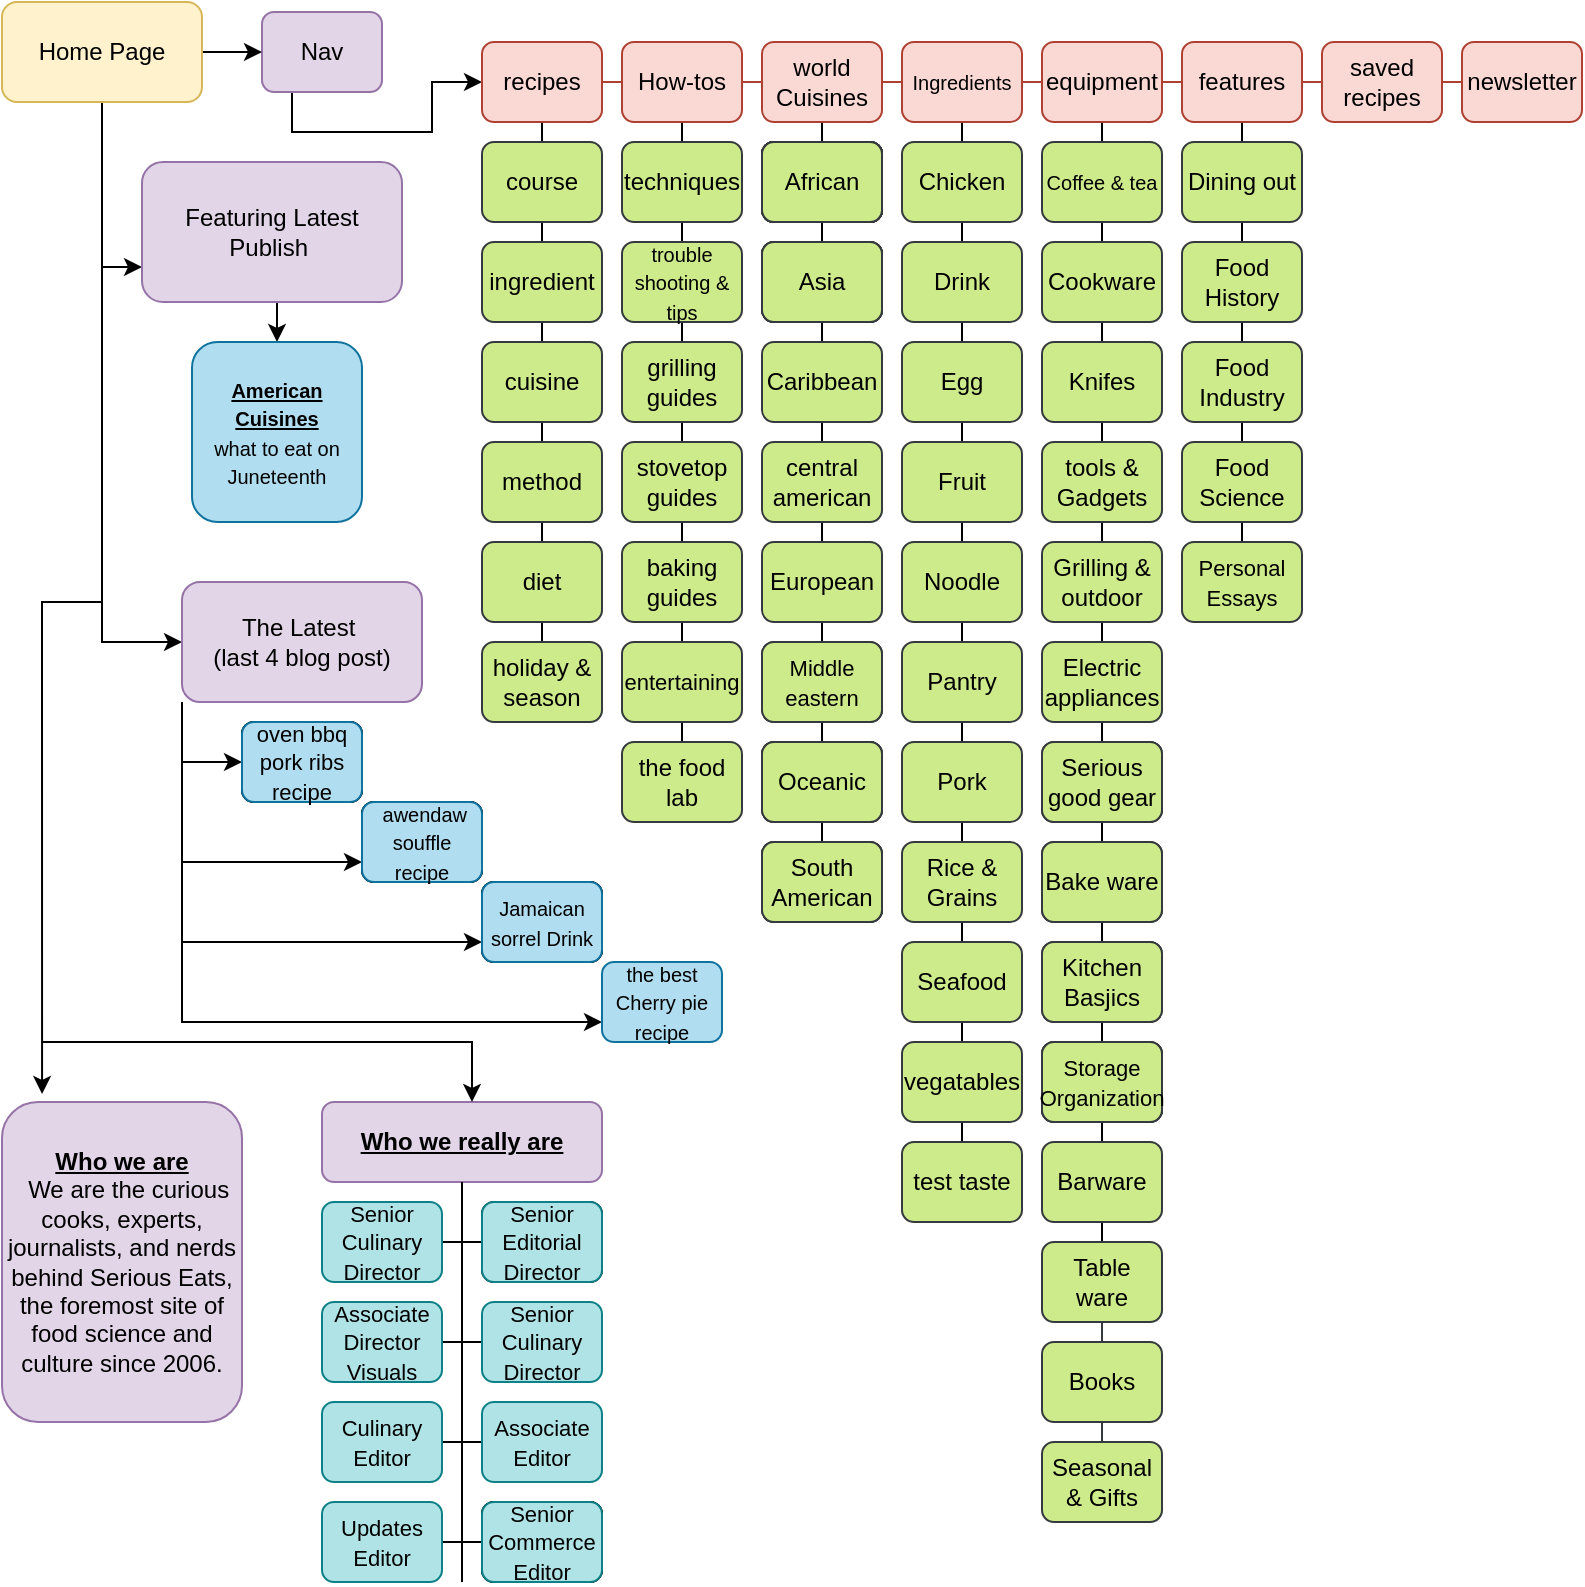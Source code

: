 <mxfile version="21.5.0" type="github">
  <diagram name="Page-1" id="UxIshtgka003ao0sYjYL">
    <mxGraphModel dx="454" dy="250" grid="1" gridSize="10" guides="1" tooltips="1" connect="1" arrows="0" fold="1" page="1" pageScale="1" pageWidth="1100" pageHeight="1700" math="0" shadow="0">
      <root>
        <mxCell id="0" />
        <mxCell id="1" parent="0" />
        <mxCell id="VxDrKxtzlqHsqCCPACk3-21" style="edgeStyle=orthogonalEdgeStyle;rounded=0;orthogonalLoop=1;jettySize=auto;html=1;exitX=0.25;exitY=1;exitDx=0;exitDy=0;entryX=0;entryY=0.5;entryDx=0;entryDy=0;" parent="1" source="VxDrKxtzlqHsqCCPACk3-6" target="VxDrKxtzlqHsqCCPACk3-16" edge="1">
          <mxGeometry relative="1" as="geometry" />
        </mxCell>
        <mxCell id="VxDrKxtzlqHsqCCPACk3-6" value="Nav" style="rounded=1;whiteSpace=wrap;html=1;fillColor=#e1d5e7;strokeColor=#9673a6;" parent="1" vertex="1">
          <mxGeometry x="140" y="15" width="60" height="40" as="geometry" />
        </mxCell>
        <mxCell id="VxDrKxtzlqHsqCCPACk3-8" style="edgeStyle=orthogonalEdgeStyle;rounded=0;orthogonalLoop=1;jettySize=auto;html=1;exitX=1;exitY=0.5;exitDx=0;exitDy=0;entryX=0;entryY=0.5;entryDx=0;entryDy=0;" parent="1" source="VxDrKxtzlqHsqCCPACk3-7" target="VxDrKxtzlqHsqCCPACk3-6" edge="1">
          <mxGeometry relative="1" as="geometry" />
        </mxCell>
        <mxCell id="3FB7eA9qA6CasLgCEaDb-21" style="edgeStyle=orthogonalEdgeStyle;rounded=0;orthogonalLoop=1;jettySize=auto;html=1;exitX=0.5;exitY=1;exitDx=0;exitDy=0;entryX=0.75;entryY=1;entryDx=0;entryDy=0;" edge="1" parent="1" source="VxDrKxtzlqHsqCCPACk3-7" target="3FB7eA9qA6CasLgCEaDb-19">
          <mxGeometry relative="1" as="geometry" />
        </mxCell>
        <mxCell id="3FB7eA9qA6CasLgCEaDb-24" style="edgeStyle=orthogonalEdgeStyle;rounded=0;orthogonalLoop=1;jettySize=auto;html=1;exitX=0.5;exitY=1;exitDx=0;exitDy=0;entryX=0;entryY=0.5;entryDx=0;entryDy=0;" edge="1" parent="1" source="VxDrKxtzlqHsqCCPACk3-7" target="3FB7eA9qA6CasLgCEaDb-22">
          <mxGeometry relative="1" as="geometry" />
        </mxCell>
        <mxCell id="3FB7eA9qA6CasLgCEaDb-41" style="edgeStyle=orthogonalEdgeStyle;rounded=0;orthogonalLoop=1;jettySize=auto;html=1;exitX=0.5;exitY=1;exitDx=0;exitDy=0;entryX=0.167;entryY=-0.025;entryDx=0;entryDy=0;entryPerimeter=0;" edge="1" parent="1" source="VxDrKxtzlqHsqCCPACk3-7" target="3FB7eA9qA6CasLgCEaDb-40">
          <mxGeometry relative="1" as="geometry" />
        </mxCell>
        <mxCell id="VxDrKxtzlqHsqCCPACk3-7" value="Home Page" style="rounded=1;whiteSpace=wrap;html=1;fillColor=#fff2cc;strokeColor=#d6b656;" parent="1" vertex="1">
          <mxGeometry x="10" y="10" width="100" height="50" as="geometry" />
        </mxCell>
        <mxCell id="3FB7eA9qA6CasLgCEaDb-3" value="" style="endArrow=none;html=1;rounded=0;fillColor=#cdeb8b;strokeColor=#36393d;" edge="1" parent="1" source="3FB7eA9qA6CasLgCEaDb-2" target="VxDrKxtzlqHsqCCPACk3-121">
          <mxGeometry width="50" height="50" relative="1" as="geometry">
            <mxPoint x="450" y="720" as="sourcePoint" />
            <mxPoint x="500" y="670" as="targetPoint" />
          </mxGeometry>
        </mxCell>
        <mxCell id="3FB7eA9qA6CasLgCEaDb-15" value="" style="endArrow=none;html=1;rounded=0;exitX=0.5;exitY=1;exitDx=0;exitDy=0;" edge="1" parent="1" source="3FB7eA9qA6CasLgCEaDb-9" target="VxDrKxtzlqHsqCCPACk3-11">
          <mxGeometry width="50" height="50" relative="1" as="geometry">
            <mxPoint x="640" y="-22" as="sourcePoint" />
            <mxPoint x="570" y="230" as="targetPoint" />
            <Array as="points">
              <mxPoint x="630" y="70" />
              <mxPoint x="630" y="85" />
            </Array>
          </mxGeometry>
        </mxCell>
        <mxCell id="VxDrKxtzlqHsqCCPACk3-125" value="" style="endArrow=none;html=1;rounded=0;" parent="1" source="VxDrKxtzlqHsqCCPACk3-121" target="VxDrKxtzlqHsqCCPACk3-12" edge="1">
          <mxGeometry width="50" height="50" relative="1" as="geometry">
            <mxPoint x="740" y="410" as="sourcePoint" />
            <mxPoint x="620" y="390" as="targetPoint" />
          </mxGeometry>
        </mxCell>
        <mxCell id="VxDrKxtzlqHsqCCPACk3-93" value="" style="endArrow=none;html=1;rounded=0;" parent="1" source="VxDrKxtzlqHsqCCPACk3-90" target="VxDrKxtzlqHsqCCPACk3-13" edge="1">
          <mxGeometry width="50" height="50" relative="1" as="geometry">
            <mxPoint x="670" y="360" as="sourcePoint" />
            <mxPoint x="550" y="340" as="targetPoint" />
          </mxGeometry>
        </mxCell>
        <mxCell id="VxDrKxtzlqHsqCCPACk3-22" value="" style="endArrow=none;html=1;rounded=0;fillColor=#fad9d5;strokeColor=#ae4132;" parent="1" source="VxDrKxtzlqHsqCCPACk3-16" target="VxDrKxtzlqHsqCCPACk3-9" edge="1">
          <mxGeometry width="50" height="50" relative="1" as="geometry">
            <mxPoint x="450" y="190" as="sourcePoint" />
            <mxPoint x="500" y="140" as="targetPoint" />
          </mxGeometry>
        </mxCell>
        <mxCell id="VxDrKxtzlqHsqCCPACk3-33" value="" style="endArrow=none;html=1;rounded=0;" parent="1" source="VxDrKxtzlqHsqCCPACk3-32" target="VxDrKxtzlqHsqCCPACk3-16" edge="1">
          <mxGeometry width="50" height="50" relative="1" as="geometry">
            <mxPoint x="400" y="200" as="sourcePoint" />
            <mxPoint x="450" y="150" as="targetPoint" />
          </mxGeometry>
        </mxCell>
        <mxCell id="VxDrKxtzlqHsqCCPACk3-45" value="" style="endArrow=none;html=1;rounded=0;exitX=0.5;exitY=1;exitDx=0;exitDy=0;" parent="1" source="VxDrKxtzlqHsqCCPACk3-50" edge="1">
          <mxGeometry width="50" height="50" relative="1" as="geometry">
            <mxPoint x="540" y="200" as="sourcePoint" />
            <mxPoint x="420" y="70" as="targetPoint" />
            <Array as="points">
              <mxPoint x="420" y="460" />
              <mxPoint x="420" y="260" />
            </Array>
          </mxGeometry>
        </mxCell>
        <mxCell id="VxDrKxtzlqHsqCCPACk3-37" value="" style="endArrow=none;html=1;rounded=0;exitX=0.5;exitY=1;exitDx=0;exitDy=0;" parent="1" source="VxDrKxtzlqHsqCCPACk3-41" edge="1">
          <mxGeometry width="50" height="50" relative="1" as="geometry">
            <mxPoint x="470" y="200" as="sourcePoint" />
            <mxPoint x="350" y="70" as="targetPoint" />
          </mxGeometry>
        </mxCell>
        <mxCell id="VxDrKxtzlqHsqCCPACk3-25" value="course" style="rounded=1;whiteSpace=wrap;html=1;fillColor=#cdeb8b;strokeColor=#36393d;" parent="1" vertex="1">
          <mxGeometry x="250" y="80" width="60" height="40" as="geometry" />
        </mxCell>
        <mxCell id="VxDrKxtzlqHsqCCPACk3-26" value="ingredient" style="rounded=1;whiteSpace=wrap;html=1;fillColor=#cdeb8b;strokeColor=#36393d;" parent="1" vertex="1">
          <mxGeometry x="250" y="130" width="60" height="40" as="geometry" />
        </mxCell>
        <mxCell id="VxDrKxtzlqHsqCCPACk3-27" value="cuisine" style="rounded=1;whiteSpace=wrap;html=1;fillColor=#cdeb8b;strokeColor=#36393d;" parent="1" vertex="1">
          <mxGeometry x="250" y="180" width="60" height="40" as="geometry" />
        </mxCell>
        <mxCell id="VxDrKxtzlqHsqCCPACk3-28" style="edgeStyle=orthogonalEdgeStyle;rounded=0;orthogonalLoop=1;jettySize=auto;html=1;exitX=0.5;exitY=1;exitDx=0;exitDy=0;fillColor=#cdeb8b;strokeColor=#36393d;" parent="1" source="VxDrKxtzlqHsqCCPACk3-26" target="VxDrKxtzlqHsqCCPACk3-26" edge="1">
          <mxGeometry relative="1" as="geometry" />
        </mxCell>
        <mxCell id="VxDrKxtzlqHsqCCPACk3-29" style="edgeStyle=orthogonalEdgeStyle;rounded=0;orthogonalLoop=1;jettySize=auto;html=1;exitX=0.5;exitY=1;exitDx=0;exitDy=0;fillColor=#cdeb8b;strokeColor=#36393d;" parent="1" source="VxDrKxtzlqHsqCCPACk3-27" target="VxDrKxtzlqHsqCCPACk3-27" edge="1">
          <mxGeometry relative="1" as="geometry" />
        </mxCell>
        <mxCell id="VxDrKxtzlqHsqCCPACk3-30" value="method" style="rounded=1;whiteSpace=wrap;html=1;fillColor=#cdeb8b;strokeColor=#36393d;" parent="1" vertex="1">
          <mxGeometry x="250" y="230" width="60" height="40" as="geometry" />
        </mxCell>
        <mxCell id="VxDrKxtzlqHsqCCPACk3-31" value="diet" style="rounded=1;whiteSpace=wrap;html=1;fillColor=#cdeb8b;strokeColor=#36393d;" parent="1" vertex="1">
          <mxGeometry x="250" y="280" width="60" height="40" as="geometry" />
        </mxCell>
        <mxCell id="VxDrKxtzlqHsqCCPACk3-32" value="holiday &amp;amp; season" style="rounded=1;whiteSpace=wrap;html=1;fillColor=#cdeb8b;strokeColor=#36393d;" parent="1" vertex="1">
          <mxGeometry x="250" y="330" width="60" height="40" as="geometry" />
        </mxCell>
        <mxCell id="VxDrKxtzlqHsqCCPACk3-34" value="techniques" style="rounded=1;whiteSpace=wrap;html=1;fillColor=#cdeb8b;strokeColor=#36393d;" parent="1" vertex="1">
          <mxGeometry x="320" y="80" width="60" height="40" as="geometry" />
        </mxCell>
        <mxCell id="VxDrKxtzlqHsqCCPACk3-35" value="&lt;font style=&quot;font-size: 10px;&quot;&gt;trouble&lt;br&gt;shooting &amp;amp;&lt;br&gt;tips&lt;br&gt;&lt;/font&gt;" style="rounded=1;whiteSpace=wrap;html=1;fillColor=#cdeb8b;strokeColor=#36393d;" parent="1" vertex="1">
          <mxGeometry x="320" y="130" width="60" height="40" as="geometry" />
        </mxCell>
        <mxCell id="VxDrKxtzlqHsqCCPACk3-36" value="grilling guides" style="rounded=1;whiteSpace=wrap;html=1;fillColor=#cdeb8b;strokeColor=#36393d;" parent="1" vertex="1">
          <mxGeometry x="320" y="180" width="60" height="40" as="geometry" />
        </mxCell>
        <mxCell id="VxDrKxtzlqHsqCCPACk3-38" value="stovetop guides" style="rounded=1;whiteSpace=wrap;html=1;fillColor=#cdeb8b;strokeColor=#36393d;" parent="1" vertex="1">
          <mxGeometry x="320" y="230" width="60" height="40" as="geometry" />
        </mxCell>
        <mxCell id="VxDrKxtzlqHsqCCPACk3-39" value="baking guides" style="rounded=1;whiteSpace=wrap;html=1;fillColor=#cdeb8b;strokeColor=#36393d;" parent="1" vertex="1">
          <mxGeometry x="320" y="280" width="60" height="40" as="geometry" />
        </mxCell>
        <mxCell id="VxDrKxtzlqHsqCCPACk3-40" value="&lt;font style=&quot;font-size: 11px;&quot;&gt;entertaining&lt;/font&gt;" style="rounded=1;whiteSpace=wrap;html=1;fillColor=#cdeb8b;strokeColor=#36393d;" parent="1" vertex="1">
          <mxGeometry x="320" y="330" width="60" height="40" as="geometry" />
        </mxCell>
        <mxCell id="VxDrKxtzlqHsqCCPACk3-41" value="the food lab" style="rounded=1;whiteSpace=wrap;html=1;fillColor=#cdeb8b;strokeColor=#36393d;" parent="1" vertex="1">
          <mxGeometry x="320" y="380" width="60" height="40" as="geometry" />
        </mxCell>
        <mxCell id="VxDrKxtzlqHsqCCPACk3-43" value="African" style="rounded=1;whiteSpace=wrap;html=1;fillColor=#cdeb8b;strokeColor=#36393d;" parent="1" vertex="1">
          <mxGeometry x="390" y="80" width="60" height="40" as="geometry" />
        </mxCell>
        <mxCell id="VxDrKxtzlqHsqCCPACk3-44" value="&lt;font style=&quot;font-size: 12px;&quot;&gt;Asia&lt;br&gt;&lt;/font&gt;" style="rounded=1;whiteSpace=wrap;html=1;fillColor=#cdeb8b;strokeColor=#36393d;" parent="1" vertex="1">
          <mxGeometry x="390" y="130" width="60" height="40" as="geometry" />
        </mxCell>
        <mxCell id="VxDrKxtzlqHsqCCPACk3-46" value="Caribbean" style="rounded=1;whiteSpace=wrap;html=1;fillColor=#cdeb8b;strokeColor=#36393d;" parent="1" vertex="1">
          <mxGeometry x="390" y="180" width="60" height="40" as="geometry" />
        </mxCell>
        <mxCell id="VxDrKxtzlqHsqCCPACk3-47" value="central american" style="rounded=1;whiteSpace=wrap;html=1;fillColor=#cdeb8b;strokeColor=#36393d;" parent="1" vertex="1">
          <mxGeometry x="390" y="230" width="60" height="40" as="geometry" />
        </mxCell>
        <mxCell id="VxDrKxtzlqHsqCCPACk3-48" value="European" style="rounded=1;whiteSpace=wrap;html=1;fillColor=#cdeb8b;strokeColor=#36393d;" parent="1" vertex="1">
          <mxGeometry x="390" y="280" width="60" height="40" as="geometry" />
        </mxCell>
        <mxCell id="VxDrKxtzlqHsqCCPACk3-49" value="&lt;font style=&quot;font-size: 11px;&quot;&gt;Middle eastern&lt;/font&gt;" style="rounded=1;whiteSpace=wrap;html=1;fillColor=#cdeb8b;strokeColor=#36393d;" parent="1" vertex="1">
          <mxGeometry x="390" y="330" width="60" height="40" as="geometry" />
        </mxCell>
        <mxCell id="VxDrKxtzlqHsqCCPACk3-50" value="North American" style="rounded=1;whiteSpace=wrap;html=1;fillColor=#cdeb8b;strokeColor=#36393d;" parent="1" vertex="1">
          <mxGeometry x="390" y="380" width="60" height="40" as="geometry" />
        </mxCell>
        <mxCell id="VxDrKxtzlqHsqCCPACk3-51" value="Oceanic" style="rounded=1;whiteSpace=wrap;html=1;fillColor=#cdeb8b;strokeColor=#36393d;" parent="1" vertex="1">
          <mxGeometry x="390" y="430" width="60" height="40" as="geometry" />
        </mxCell>
        <mxCell id="VxDrKxtzlqHsqCCPACk3-57" value="Oceanic" style="rounded=1;whiteSpace=wrap;html=1;fillColor=#cdeb8b;strokeColor=#36393d;" parent="1" vertex="1">
          <mxGeometry x="390" y="430" width="60" height="40" as="geometry" />
        </mxCell>
        <mxCell id="VxDrKxtzlqHsqCCPACk3-58" value="North American" style="rounded=1;whiteSpace=wrap;html=1;fillColor=#cdeb8b;strokeColor=#36393d;" parent="1" vertex="1">
          <mxGeometry x="390" y="380" width="60" height="40" as="geometry" />
        </mxCell>
        <mxCell id="VxDrKxtzlqHsqCCPACk3-59" value="&lt;font style=&quot;font-size: 11px;&quot;&gt;Middle eastern&lt;/font&gt;" style="rounded=1;whiteSpace=wrap;html=1;fillColor=#cdeb8b;strokeColor=#36393d;" parent="1" vertex="1">
          <mxGeometry x="390" y="330" width="60" height="40" as="geometry" />
        </mxCell>
        <mxCell id="VxDrKxtzlqHsqCCPACk3-65" value="African" style="rounded=1;whiteSpace=wrap;html=1;fillColor=#cdeb8b;strokeColor=#36393d;" parent="1" vertex="1">
          <mxGeometry x="390" y="80" width="60" height="40" as="geometry" />
        </mxCell>
        <mxCell id="VxDrKxtzlqHsqCCPACk3-66" value="African" style="rounded=1;whiteSpace=wrap;html=1;fillColor=#cdeb8b;strokeColor=#36393d;" parent="1" vertex="1">
          <mxGeometry x="390" y="80" width="60" height="40" as="geometry" />
        </mxCell>
        <mxCell id="VxDrKxtzlqHsqCCPACk3-67" value="African" style="rounded=1;whiteSpace=wrap;html=1;fillColor=#cdeb8b;strokeColor=#36393d;" parent="1" vertex="1">
          <mxGeometry x="390" y="80" width="60" height="40" as="geometry" />
        </mxCell>
        <mxCell id="VxDrKxtzlqHsqCCPACk3-68" value="African" style="rounded=1;whiteSpace=wrap;html=1;fillColor=#cdeb8b;strokeColor=#36393d;" parent="1" vertex="1">
          <mxGeometry x="390" y="80" width="60" height="40" as="geometry" />
        </mxCell>
        <mxCell id="VxDrKxtzlqHsqCCPACk3-69" value="African" style="rounded=1;whiteSpace=wrap;html=1;fillColor=#cdeb8b;strokeColor=#36393d;" parent="1" vertex="1">
          <mxGeometry x="390" y="80" width="60" height="40" as="geometry" />
        </mxCell>
        <mxCell id="VxDrKxtzlqHsqCCPACk3-70" value="African" style="rounded=1;whiteSpace=wrap;html=1;fillColor=#cdeb8b;strokeColor=#36393d;" parent="1" vertex="1">
          <mxGeometry x="390" y="80" width="60" height="40" as="geometry" />
        </mxCell>
        <mxCell id="VxDrKxtzlqHsqCCPACk3-71" value="&lt;font style=&quot;font-size: 12px;&quot;&gt;Asia&lt;br&gt;&lt;/font&gt;" style="rounded=1;whiteSpace=wrap;html=1;fillColor=#cdeb8b;strokeColor=#36393d;" parent="1" vertex="1">
          <mxGeometry x="390" y="130" width="60" height="40" as="geometry" />
        </mxCell>
        <mxCell id="VxDrKxtzlqHsqCCPACk3-72" value="African" style="rounded=1;whiteSpace=wrap;html=1;fillColor=#cdeb8b;strokeColor=#36393d;" parent="1" vertex="1">
          <mxGeometry x="390" y="80" width="60" height="40" as="geometry" />
        </mxCell>
        <mxCell id="VxDrKxtzlqHsqCCPACk3-73" value="&lt;font style=&quot;font-size: 12px;&quot;&gt;Asia&lt;br&gt;&lt;/font&gt;" style="rounded=1;whiteSpace=wrap;html=1;fillColor=#cdeb8b;strokeColor=#36393d;" parent="1" vertex="1">
          <mxGeometry x="390" y="130" width="60" height="40" as="geometry" />
        </mxCell>
        <mxCell id="VxDrKxtzlqHsqCCPACk3-74" value="African" style="rounded=1;whiteSpace=wrap;html=1;fillColor=#cdeb8b;strokeColor=#36393d;" parent="1" vertex="1">
          <mxGeometry x="390" y="80" width="60" height="40" as="geometry" />
        </mxCell>
        <mxCell id="VxDrKxtzlqHsqCCPACk3-75" value="&lt;font style=&quot;font-size: 12px;&quot;&gt;Asia&lt;br&gt;&lt;/font&gt;" style="rounded=1;whiteSpace=wrap;html=1;fillColor=#cdeb8b;strokeColor=#36393d;" parent="1" vertex="1">
          <mxGeometry x="390" y="130" width="60" height="40" as="geometry" />
        </mxCell>
        <mxCell id="VxDrKxtzlqHsqCCPACk3-76" value="African" style="rounded=1;whiteSpace=wrap;html=1;fillColor=#cdeb8b;strokeColor=#36393d;" parent="1" vertex="1">
          <mxGeometry x="390" y="80" width="60" height="40" as="geometry" />
        </mxCell>
        <mxCell id="VxDrKxtzlqHsqCCPACk3-77" value="&lt;font style=&quot;font-size: 12px;&quot;&gt;Asia&lt;br&gt;&lt;/font&gt;" style="rounded=1;whiteSpace=wrap;html=1;fillColor=#cdeb8b;strokeColor=#36393d;" parent="1" vertex="1">
          <mxGeometry x="390" y="130" width="60" height="40" as="geometry" />
        </mxCell>
        <mxCell id="VxDrKxtzlqHsqCCPACk3-78" value="South American" style="rounded=1;whiteSpace=wrap;html=1;fillColor=#cdeb8b;strokeColor=#36393d;" parent="1" vertex="1">
          <mxGeometry x="390" y="430" width="60" height="40" as="geometry" />
        </mxCell>
        <mxCell id="VxDrKxtzlqHsqCCPACk3-79" value="Oceanic" style="rounded=1;whiteSpace=wrap;html=1;fillColor=#cdeb8b;strokeColor=#36393d;" parent="1" vertex="1">
          <mxGeometry x="390" y="380" width="60" height="40" as="geometry" />
        </mxCell>
        <mxCell id="VxDrKxtzlqHsqCCPACk3-9" value="newsletter" style="rounded=1;whiteSpace=wrap;html=1;fillColor=#fad9d5;strokeColor=#ae4132;" parent="1" vertex="1">
          <mxGeometry x="740" y="30" width="60" height="40" as="geometry" />
        </mxCell>
        <mxCell id="VxDrKxtzlqHsqCCPACk3-10" value="saved recipes" style="rounded=1;whiteSpace=wrap;html=1;fillColor=#fad9d5;strokeColor=#ae4132;" parent="1" vertex="1">
          <mxGeometry x="670" y="30" width="60" height="40" as="geometry" />
        </mxCell>
        <mxCell id="VxDrKxtzlqHsqCCPACk3-11" value="features" style="rounded=1;whiteSpace=wrap;html=1;fillColor=#fad9d5;strokeColor=#ae4132;" parent="1" vertex="1">
          <mxGeometry x="600" y="30" width="60" height="40" as="geometry" />
        </mxCell>
        <mxCell id="VxDrKxtzlqHsqCCPACk3-12" value="equipment" style="rounded=1;whiteSpace=wrap;html=1;fillColor=#fad9d5;strokeColor=#ae4132;" parent="1" vertex="1">
          <mxGeometry x="530" y="30" width="60" height="40" as="geometry" />
        </mxCell>
        <mxCell id="VxDrKxtzlqHsqCCPACk3-14" value="world Cuisines" style="rounded=1;whiteSpace=wrap;html=1;fillColor=#fad9d5;strokeColor=#ae4132;" parent="1" vertex="1">
          <mxGeometry x="390" y="30" width="60" height="40" as="geometry" />
        </mxCell>
        <mxCell id="VxDrKxtzlqHsqCCPACk3-15" value="How-tos" style="rounded=1;whiteSpace=wrap;html=1;fillColor=#fad9d5;strokeColor=#ae4132;" parent="1" vertex="1">
          <mxGeometry x="320" y="30" width="60" height="40" as="geometry" />
        </mxCell>
        <mxCell id="VxDrKxtzlqHsqCCPACk3-16" value="recipes" style="rounded=1;whiteSpace=wrap;html=1;fillColor=#fad9d5;strokeColor=#ae4132;" parent="1" vertex="1">
          <mxGeometry x="250" y="30" width="60" height="40" as="geometry" />
        </mxCell>
        <mxCell id="VxDrKxtzlqHsqCCPACk3-80" value="Rice &amp;amp; Grains" style="rounded=1;whiteSpace=wrap;html=1;fillColor=#cdeb8b;strokeColor=#36393d;" parent="1" vertex="1">
          <mxGeometry x="460" y="430" width="60" height="40" as="geometry" />
        </mxCell>
        <mxCell id="VxDrKxtzlqHsqCCPACk3-81" value="Pork" style="rounded=1;whiteSpace=wrap;html=1;fillColor=#cdeb8b;strokeColor=#36393d;" parent="1" vertex="1">
          <mxGeometry x="460" y="380" width="60" height="40" as="geometry" />
        </mxCell>
        <mxCell id="VxDrKxtzlqHsqCCPACk3-82" value="&lt;font style=&quot;font-size: 12px;&quot;&gt;Pantry&lt;/font&gt;" style="rounded=1;whiteSpace=wrap;html=1;fillColor=#cdeb8b;strokeColor=#36393d;" parent="1" vertex="1">
          <mxGeometry x="460" y="330" width="60" height="40" as="geometry" />
        </mxCell>
        <mxCell id="VxDrKxtzlqHsqCCPACk3-83" value="Noodle" style="rounded=1;whiteSpace=wrap;html=1;fillColor=#cdeb8b;strokeColor=#36393d;" parent="1" vertex="1">
          <mxGeometry x="460" y="280" width="60" height="40" as="geometry" />
        </mxCell>
        <mxCell id="VxDrKxtzlqHsqCCPACk3-84" value="Fruit" style="rounded=1;whiteSpace=wrap;html=1;fillColor=#cdeb8b;strokeColor=#36393d;" parent="1" vertex="1">
          <mxGeometry x="460" y="230" width="60" height="40" as="geometry" />
        </mxCell>
        <mxCell id="VxDrKxtzlqHsqCCPACk3-85" value="Egg" style="rounded=1;whiteSpace=wrap;html=1;fillColor=#cdeb8b;strokeColor=#36393d;" parent="1" vertex="1">
          <mxGeometry x="460" y="180" width="60" height="40" as="geometry" />
        </mxCell>
        <mxCell id="VxDrKxtzlqHsqCCPACk3-86" value="&lt;font style=&quot;font-size: 12px;&quot;&gt;Drink&lt;br&gt;&lt;/font&gt;" style="rounded=1;whiteSpace=wrap;html=1;fillColor=#cdeb8b;strokeColor=#36393d;" parent="1" vertex="1">
          <mxGeometry x="460" y="130" width="60" height="40" as="geometry" />
        </mxCell>
        <mxCell id="VxDrKxtzlqHsqCCPACk3-87" value="Chicken" style="rounded=1;whiteSpace=wrap;html=1;container=0;fillColor=#cdeb8b;strokeColor=#36393d;" parent="1" vertex="1">
          <mxGeometry x="460" y="80" width="60" height="40" as="geometry" />
        </mxCell>
        <mxCell id="VxDrKxtzlqHsqCCPACk3-89" value="Seafood" style="rounded=1;whiteSpace=wrap;html=1;flipH=0;flipV=0;fillColor=#cdeb8b;strokeColor=#36393d;" parent="1" vertex="1">
          <mxGeometry x="460" y="480" width="60" height="40" as="geometry" />
        </mxCell>
        <mxCell id="VxDrKxtzlqHsqCCPACk3-90" value="test taste" style="rounded=1;whiteSpace=wrap;html=1;flipH=0;flipV=0;fillColor=#cdeb8b;strokeColor=#36393d;" parent="1" vertex="1">
          <mxGeometry x="460" y="580" width="60" height="40" as="geometry" />
        </mxCell>
        <mxCell id="VxDrKxtzlqHsqCCPACk3-91" value="vegatables" style="rounded=1;whiteSpace=wrap;html=1;flipH=0;flipV=0;fillColor=#cdeb8b;strokeColor=#36393d;" parent="1" vertex="1">
          <mxGeometry x="460" y="530" width="60" height="40" as="geometry" />
        </mxCell>
        <mxCell id="VxDrKxtzlqHsqCCPACk3-92" style="edgeStyle=orthogonalEdgeStyle;rounded=0;orthogonalLoop=1;jettySize=auto;html=1;exitX=0.5;exitY=1;exitDx=0;exitDy=0;fillColor=#cdeb8b;strokeColor=#36393d;" parent="1" source="VxDrKxtzlqHsqCCPACk3-91" target="VxDrKxtzlqHsqCCPACk3-91" edge="1">
          <mxGeometry relative="1" as="geometry" />
        </mxCell>
        <mxCell id="VxDrKxtzlqHsqCCPACk3-13" value="&lt;font style=&quot;font-size: 10px;&quot;&gt;Ingredients&lt;/font&gt;" style="rounded=1;whiteSpace=wrap;html=1;fillColor=#fad9d5;strokeColor=#ae4132;" parent="1" vertex="1">
          <mxGeometry x="460" y="30" width="60" height="40" as="geometry" />
        </mxCell>
        <mxCell id="3FB7eA9qA6CasLgCEaDb-2" value="Seasonal &amp;amp; Gifts" style="rounded=1;whiteSpace=wrap;html=1;flipH=0;flipV=0;fillColor=#cdeb8b;strokeColor=#36393d;" vertex="1" parent="1">
          <mxGeometry x="530" y="730" width="60" height="40" as="geometry" />
        </mxCell>
        <mxCell id="3FB7eA9qA6CasLgCEaDb-1" value="Books" style="rounded=1;whiteSpace=wrap;html=1;flipH=0;flipV=0;fillColor=#cdeb8b;strokeColor=#36393d;" vertex="1" parent="1">
          <mxGeometry x="530" y="680" width="60" height="40" as="geometry" />
        </mxCell>
        <mxCell id="VxDrKxtzlqHsqCCPACk3-112" value="Kitchen Basjics" style="rounded=1;whiteSpace=wrap;html=1;fillColor=#cdeb8b;strokeColor=#36393d;" parent="1" vertex="1">
          <mxGeometry x="530" y="480" width="60" height="40" as="geometry" />
        </mxCell>
        <mxCell id="VxDrKxtzlqHsqCCPACk3-113" value="Bake ware" style="rounded=1;whiteSpace=wrap;html=1;fillColor=#cdeb8b;strokeColor=#36393d;" parent="1" vertex="1">
          <mxGeometry x="530" y="430" width="60" height="40" as="geometry" />
        </mxCell>
        <mxCell id="VxDrKxtzlqHsqCCPACk3-114" value="&lt;font style=&quot;font-size: 12px;&quot;&gt;Serious good gear&lt;/font&gt;" style="rounded=1;whiteSpace=wrap;html=1;fillColor=#cdeb8b;strokeColor=#36393d;" parent="1" vertex="1">
          <mxGeometry x="530" y="380" width="60" height="40" as="geometry" />
        </mxCell>
        <mxCell id="VxDrKxtzlqHsqCCPACk3-115" value="Electric appliances" style="rounded=1;whiteSpace=wrap;html=1;fillColor=#cdeb8b;strokeColor=#36393d;" parent="1" vertex="1">
          <mxGeometry x="530" y="330" width="60" height="40" as="geometry" />
        </mxCell>
        <mxCell id="VxDrKxtzlqHsqCCPACk3-116" value="Grilling &amp;amp; outdoor" style="rounded=1;whiteSpace=wrap;html=1;fillColor=#cdeb8b;strokeColor=#36393d;" parent="1" vertex="1">
          <mxGeometry x="530" y="280" width="60" height="40" as="geometry" />
        </mxCell>
        <mxCell id="VxDrKxtzlqHsqCCPACk3-117" value="tools &amp;amp; Gadgets" style="rounded=1;whiteSpace=wrap;html=1;fillColor=#cdeb8b;strokeColor=#36393d;" parent="1" vertex="1">
          <mxGeometry x="530" y="230" width="60" height="40" as="geometry" />
        </mxCell>
        <mxCell id="VxDrKxtzlqHsqCCPACk3-118" value="&lt;font style=&quot;font-size: 12px;&quot;&gt;Knifes&lt;br&gt;&lt;/font&gt;" style="rounded=1;whiteSpace=wrap;html=1;fillColor=#cdeb8b;strokeColor=#36393d;" parent="1" vertex="1">
          <mxGeometry x="530" y="180" width="60" height="40" as="geometry" />
        </mxCell>
        <mxCell id="VxDrKxtzlqHsqCCPACk3-119" value="Cookware" style="rounded=1;whiteSpace=wrap;html=1;container=0;fillColor=#cdeb8b;strokeColor=#36393d;" parent="1" vertex="1">
          <mxGeometry x="530" y="130" width="60" height="40" as="geometry" />
        </mxCell>
        <mxCell id="VxDrKxtzlqHsqCCPACk3-120" value="&lt;font style=&quot;font-size: 11px;&quot;&gt;Storage Organization&lt;/font&gt;" style="rounded=1;whiteSpace=wrap;html=1;flipH=0;flipV=0;fillColor=#cdeb8b;strokeColor=#36393d;" parent="1" vertex="1">
          <mxGeometry x="530" y="530" width="60" height="40" as="geometry" />
        </mxCell>
        <mxCell id="VxDrKxtzlqHsqCCPACk3-121" value="Table ware" style="rounded=1;whiteSpace=wrap;html=1;flipH=0;flipV=0;fillColor=#cdeb8b;strokeColor=#36393d;" parent="1" vertex="1">
          <mxGeometry x="530" y="630" width="60" height="40" as="geometry" />
        </mxCell>
        <mxCell id="VxDrKxtzlqHsqCCPACk3-122" value="Barware" style="rounded=1;whiteSpace=wrap;html=1;flipH=0;flipV=0;fillColor=#cdeb8b;strokeColor=#36393d;" parent="1" vertex="1">
          <mxGeometry x="530" y="580" width="60" height="40" as="geometry" />
        </mxCell>
        <mxCell id="VxDrKxtzlqHsqCCPACk3-123" style="edgeStyle=orthogonalEdgeStyle;rounded=0;orthogonalLoop=1;jettySize=auto;html=1;exitX=0.5;exitY=1;exitDx=0;exitDy=0;fillColor=#cdeb8b;strokeColor=#36393d;" parent="1" source="VxDrKxtzlqHsqCCPACk3-122" target="VxDrKxtzlqHsqCCPACk3-122" edge="1">
          <mxGeometry relative="1" as="geometry" />
        </mxCell>
        <mxCell id="VxDrKxtzlqHsqCCPACk3-124" value="&lt;font style=&quot;font-size: 10px;&quot;&gt;Coffee &amp;amp; tea&lt;/font&gt;" style="rounded=1;whiteSpace=wrap;html=1;fillColor=#cdeb8b;strokeColor=#36393d;" parent="1" vertex="1">
          <mxGeometry x="530" y="80" width="60" height="40" as="geometry" />
        </mxCell>
        <mxCell id="3FB7eA9qA6CasLgCEaDb-4" value="&lt;font style=&quot;font-size: 11px;&quot;&gt;Storage Organization&lt;/font&gt;" style="rounded=1;whiteSpace=wrap;html=1;flipH=0;flipV=0;fillColor=#cdeb8b;strokeColor=#36393d;" vertex="1" parent="1">
          <mxGeometry x="530" y="530" width="60" height="40" as="geometry" />
        </mxCell>
        <mxCell id="3FB7eA9qA6CasLgCEaDb-5" value="&lt;font style=&quot;font-size: 11px;&quot;&gt;Storage Organization&lt;/font&gt;" style="rounded=1;whiteSpace=wrap;html=1;flipH=0;flipV=0;fillColor=#cdeb8b;strokeColor=#36393d;" vertex="1" parent="1">
          <mxGeometry x="530" y="530" width="60" height="40" as="geometry" />
        </mxCell>
        <mxCell id="3FB7eA9qA6CasLgCEaDb-6" value="Kitchen Basjics" style="rounded=1;whiteSpace=wrap;html=1;fillColor=#cdeb8b;strokeColor=#36393d;" vertex="1" parent="1">
          <mxGeometry x="530" y="480" width="60" height="40" as="geometry" />
        </mxCell>
        <mxCell id="3FB7eA9qA6CasLgCEaDb-7" value="Bake ware" style="rounded=1;whiteSpace=wrap;html=1;fillColor=#cdeb8b;strokeColor=#36393d;" vertex="1" parent="1">
          <mxGeometry x="530" y="430" width="60" height="40" as="geometry" />
        </mxCell>
        <mxCell id="3FB7eA9qA6CasLgCEaDb-8" value="&lt;font style=&quot;font-size: 12px;&quot;&gt;Serious good gear&lt;/font&gt;" style="rounded=1;whiteSpace=wrap;html=1;fillColor=#cdeb8b;strokeColor=#36393d;" vertex="1" parent="1">
          <mxGeometry x="530" y="380" width="60" height="40" as="geometry" />
        </mxCell>
        <mxCell id="3FB7eA9qA6CasLgCEaDb-9" value="&lt;font style=&quot;font-size: 11px;&quot;&gt;Personal Essays&lt;/font&gt;" style="rounded=1;whiteSpace=wrap;html=1;flipH=0;flipV=0;fillColor=#cdeb8b;strokeColor=#36393d;" vertex="1" parent="1">
          <mxGeometry x="600" y="280" width="60" height="40" as="geometry" />
        </mxCell>
        <mxCell id="3FB7eA9qA6CasLgCEaDb-10" value="Food Science" style="rounded=1;whiteSpace=wrap;html=1;fillColor=#cdeb8b;strokeColor=#36393d;" vertex="1" parent="1">
          <mxGeometry x="600" y="230" width="60" height="40" as="geometry" />
        </mxCell>
        <mxCell id="3FB7eA9qA6CasLgCEaDb-11" value="Food Industry" style="rounded=1;whiteSpace=wrap;html=1;fillColor=#cdeb8b;strokeColor=#36393d;" vertex="1" parent="1">
          <mxGeometry x="600" y="180" width="60" height="40" as="geometry" />
        </mxCell>
        <mxCell id="3FB7eA9qA6CasLgCEaDb-12" value="&lt;font style=&quot;font-size: 12px;&quot;&gt;Food History&lt;/font&gt;" style="rounded=1;whiteSpace=wrap;html=1;fillColor=#cdeb8b;strokeColor=#36393d;" vertex="1" parent="1">
          <mxGeometry x="600" y="130" width="60" height="40" as="geometry" />
        </mxCell>
        <mxCell id="3FB7eA9qA6CasLgCEaDb-13" value="Dining out" style="rounded=1;whiteSpace=wrap;html=1;container=0;fillColor=#cdeb8b;strokeColor=#36393d;" vertex="1" parent="1">
          <mxGeometry x="600" y="80" width="60" height="40" as="geometry" />
        </mxCell>
        <mxCell id="3FB7eA9qA6CasLgCEaDb-44" style="edgeStyle=orthogonalEdgeStyle;rounded=0;orthogonalLoop=1;jettySize=auto;html=1;exitX=1;exitY=0.5;exitDx=0;exitDy=0;entryX=0.5;entryY=0;entryDx=0;entryDy=0;" edge="1" parent="1" source="3FB7eA9qA6CasLgCEaDb-19" target="3FB7eA9qA6CasLgCEaDb-43">
          <mxGeometry relative="1" as="geometry" />
        </mxCell>
        <mxCell id="3FB7eA9qA6CasLgCEaDb-19" value="Featuring Latest Publish&amp;nbsp;" style="rounded=1;whiteSpace=wrap;html=1;fillColor=#e1d5e7;strokeColor=#9673a6;direction=south;" vertex="1" parent="1">
          <mxGeometry x="80" y="90" width="130" height="70" as="geometry" />
        </mxCell>
        <mxCell id="3FB7eA9qA6CasLgCEaDb-20" style="edgeStyle=orthogonalEdgeStyle;rounded=0;orthogonalLoop=1;jettySize=auto;html=1;exitX=0.5;exitY=1;exitDx=0;exitDy=0;" edge="1" parent="1" source="VxDrKxtzlqHsqCCPACk3-6" target="VxDrKxtzlqHsqCCPACk3-6">
          <mxGeometry relative="1" as="geometry" />
        </mxCell>
        <mxCell id="3FB7eA9qA6CasLgCEaDb-30" style="edgeStyle=orthogonalEdgeStyle;rounded=0;orthogonalLoop=1;jettySize=auto;html=1;exitX=0;exitY=1;exitDx=0;exitDy=0;entryX=0;entryY=0.5;entryDx=0;entryDy=0;" edge="1" parent="1" source="3FB7eA9qA6CasLgCEaDb-22" target="3FB7eA9qA6CasLgCEaDb-25">
          <mxGeometry relative="1" as="geometry" />
        </mxCell>
        <mxCell id="3FB7eA9qA6CasLgCEaDb-31" style="edgeStyle=orthogonalEdgeStyle;rounded=0;orthogonalLoop=1;jettySize=auto;html=1;exitX=0;exitY=1;exitDx=0;exitDy=0;entryX=0;entryY=0.75;entryDx=0;entryDy=0;" edge="1" parent="1" source="3FB7eA9qA6CasLgCEaDb-22" target="3FB7eA9qA6CasLgCEaDb-26">
          <mxGeometry relative="1" as="geometry" />
        </mxCell>
        <mxCell id="3FB7eA9qA6CasLgCEaDb-32" style="edgeStyle=orthogonalEdgeStyle;rounded=0;orthogonalLoop=1;jettySize=auto;html=1;exitX=0;exitY=1;exitDx=0;exitDy=0;entryX=0;entryY=0.75;entryDx=0;entryDy=0;" edge="1" parent="1" source="3FB7eA9qA6CasLgCEaDb-22" target="3FB7eA9qA6CasLgCEaDb-28">
          <mxGeometry relative="1" as="geometry" />
        </mxCell>
        <mxCell id="3FB7eA9qA6CasLgCEaDb-33" style="edgeStyle=orthogonalEdgeStyle;rounded=0;orthogonalLoop=1;jettySize=auto;html=1;exitX=0;exitY=1;exitDx=0;exitDy=0;entryX=0;entryY=0.75;entryDx=0;entryDy=0;" edge="1" parent="1" source="3FB7eA9qA6CasLgCEaDb-22" target="3FB7eA9qA6CasLgCEaDb-27">
          <mxGeometry relative="1" as="geometry" />
        </mxCell>
        <mxCell id="3FB7eA9qA6CasLgCEaDb-22" value="The Latest&amp;nbsp;&lt;br&gt;(last 4 blog post)" style="rounded=1;whiteSpace=wrap;html=1;fillColor=#e1d5e7;strokeColor=#9673a6;" vertex="1" parent="1">
          <mxGeometry x="100" y="300" width="120" height="60" as="geometry" />
        </mxCell>
        <mxCell id="3FB7eA9qA6CasLgCEaDb-25" value="&lt;font style=&quot;font-size: 11px;&quot;&gt;oven bbq pork ribs recipe&lt;/font&gt;" style="rounded=1;whiteSpace=wrap;html=1;" vertex="1" parent="1">
          <mxGeometry x="130" y="370" width="60" height="40" as="geometry" />
        </mxCell>
        <mxCell id="3FB7eA9qA6CasLgCEaDb-26" value="&lt;span style=&quot;font-size: 10px;&quot;&gt;&amp;nbsp;awendaw souffle recipe&lt;/span&gt;" style="rounded=1;whiteSpace=wrap;html=1;" vertex="1" parent="1">
          <mxGeometry x="190" y="410" width="60" height="40" as="geometry" />
        </mxCell>
        <mxCell id="3FB7eA9qA6CasLgCEaDb-27" value="&lt;font style=&quot;font-size: 10px;&quot;&gt;the best Cherry pie recipe&lt;/font&gt;" style="rounded=1;whiteSpace=wrap;html=1;fillColor=#b1ddf0;strokeColor=#10739e;" vertex="1" parent="1">
          <mxGeometry x="310" y="490" width="60" height="40" as="geometry" />
        </mxCell>
        <mxCell id="3FB7eA9qA6CasLgCEaDb-28" value="&lt;font style=&quot;font-size: 10px;&quot;&gt;Jamaican sorrel Drink&lt;/font&gt;" style="rounded=1;whiteSpace=wrap;html=1;" vertex="1" parent="1">
          <mxGeometry x="250" y="450" width="60" height="40" as="geometry" />
        </mxCell>
        <mxCell id="3FB7eA9qA6CasLgCEaDb-34" value="&lt;span style=&quot;font-size: 10px;&quot;&gt;&amp;nbsp;awendaw souffle recipe&lt;/span&gt;" style="rounded=1;whiteSpace=wrap;html=1;" vertex="1" parent="1">
          <mxGeometry x="190" y="410" width="60" height="40" as="geometry" />
        </mxCell>
        <mxCell id="3FB7eA9qA6CasLgCEaDb-35" value="&lt;font style=&quot;font-size: 11px;&quot;&gt;oven bbq pork ribs recipe&lt;/font&gt;" style="rounded=1;whiteSpace=wrap;html=1;" vertex="1" parent="1">
          <mxGeometry x="130" y="370" width="60" height="40" as="geometry" />
        </mxCell>
        <mxCell id="3FB7eA9qA6CasLgCEaDb-36" value="&lt;font style=&quot;font-size: 10px;&quot;&gt;Jamaican sorrel Drink&lt;/font&gt;" style="rounded=1;whiteSpace=wrap;html=1;" vertex="1" parent="1">
          <mxGeometry x="250" y="450" width="60" height="40" as="geometry" />
        </mxCell>
        <mxCell id="3FB7eA9qA6CasLgCEaDb-37" value="&lt;span style=&quot;font-size: 10px;&quot;&gt;&amp;nbsp;awendaw souffle recipe&lt;/span&gt;" style="rounded=1;whiteSpace=wrap;html=1;fillColor=#b1ddf0;strokeColor=#10739e;" vertex="1" parent="1">
          <mxGeometry x="190" y="410" width="60" height="40" as="geometry" />
        </mxCell>
        <mxCell id="3FB7eA9qA6CasLgCEaDb-38" value="&lt;font style=&quot;font-size: 11px;&quot;&gt;oven bbq pork ribs recipe&lt;/font&gt;" style="rounded=1;whiteSpace=wrap;html=1;fillColor=#b1ddf0;strokeColor=#10739e;" vertex="1" parent="1">
          <mxGeometry x="130" y="370" width="60" height="40" as="geometry" />
        </mxCell>
        <mxCell id="3FB7eA9qA6CasLgCEaDb-39" value="&lt;font style=&quot;font-size: 10px;&quot;&gt;Jamaican sorrel Drink&lt;/font&gt;" style="rounded=1;whiteSpace=wrap;html=1;fillColor=#b1ddf0;strokeColor=#10739e;" vertex="1" parent="1">
          <mxGeometry x="250" y="450" width="60" height="40" as="geometry" />
        </mxCell>
        <mxCell id="3FB7eA9qA6CasLgCEaDb-40" value="&lt;u&gt;&lt;b&gt;Who we are&lt;/b&gt;&lt;/u&gt;&lt;br&gt;&amp;nbsp; We are the curious cooks, experts, journalists, and nerds behind Serious Eats, the foremost site of food science and culture since 2006." style="rounded=1;whiteSpace=wrap;html=1;fillColor=#e1d5e7;strokeColor=#9673a6;" vertex="1" parent="1">
          <mxGeometry x="10" y="560" width="120" height="160" as="geometry" />
        </mxCell>
        <mxCell id="3FB7eA9qA6CasLgCEaDb-43" value="&lt;span style=&quot;font-size: 10px;&quot;&gt;&lt;b style=&quot;text-decoration-line: underline;&quot;&gt;American Cuisines&lt;/b&gt;&lt;br&gt;what to eat on Juneteenth&lt;br&gt;&lt;/span&gt;" style="rounded=1;whiteSpace=wrap;html=1;fillColor=#b1ddf0;strokeColor=#10739e;" vertex="1" parent="1">
          <mxGeometry x="105" y="180" width="85" height="90" as="geometry" />
        </mxCell>
        <mxCell id="3FB7eA9qA6CasLgCEaDb-45" value="&lt;u&gt;&lt;b&gt;Who we really are&lt;/b&gt;&lt;/u&gt;" style="rounded=1;whiteSpace=wrap;html=1;fillColor=#e1d5e7;strokeColor=#9673a6;" vertex="1" parent="1">
          <mxGeometry x="170" y="560" width="140" height="40" as="geometry" />
        </mxCell>
        <mxCell id="3FB7eA9qA6CasLgCEaDb-48" value="" style="edgeStyle=none;orthogonalLoop=1;jettySize=auto;html=1;rounded=0;" edge="1" parent="1">
          <mxGeometry width="100" relative="1" as="geometry">
            <mxPoint x="30" y="530" as="sourcePoint" />
            <mxPoint x="245" y="560" as="targetPoint" />
            <Array as="points">
              <mxPoint x="245" y="530" />
            </Array>
          </mxGeometry>
        </mxCell>
        <mxCell id="3FB7eA9qA6CasLgCEaDb-73" value="" style="endArrow=none;html=1;rounded=0;" edge="1" parent="1">
          <mxGeometry width="50" height="50" relative="1" as="geometry">
            <mxPoint x="240" y="800" as="sourcePoint" />
            <mxPoint x="240" y="600" as="targetPoint" />
          </mxGeometry>
        </mxCell>
        <mxCell id="3FB7eA9qA6CasLgCEaDb-74" value="" style="endArrow=none;html=1;rounded=0;entryX=0;entryY=0.5;entryDx=0;entryDy=0;" edge="1" parent="1" source="3FB7eA9qA6CasLgCEaDb-51" target="3FB7eA9qA6CasLgCEaDb-68">
          <mxGeometry width="50" height="50" relative="1" as="geometry">
            <mxPoint x="330" y="720" as="sourcePoint" />
            <mxPoint x="380" y="670" as="targetPoint" />
          </mxGeometry>
        </mxCell>
        <mxCell id="3FB7eA9qA6CasLgCEaDb-75" value="" style="endArrow=none;html=1;rounded=0;exitX=1;exitY=0.5;exitDx=0;exitDy=0;entryX=0;entryY=0.5;entryDx=0;entryDy=0;" edge="1" parent="1" source="3FB7eA9qA6CasLgCEaDb-59" target="3FB7eA9qA6CasLgCEaDb-55">
          <mxGeometry width="50" height="50" relative="1" as="geometry">
            <mxPoint x="330" y="740" as="sourcePoint" />
            <mxPoint x="380" y="690" as="targetPoint" />
          </mxGeometry>
        </mxCell>
        <mxCell id="3FB7eA9qA6CasLgCEaDb-76" value="" style="endArrow=none;html=1;rounded=0;exitX=1;exitY=0.5;exitDx=0;exitDy=0;entryX=0;entryY=0.5;entryDx=0;entryDy=0;" edge="1" parent="1" source="3FB7eA9qA6CasLgCEaDb-58" target="3FB7eA9qA6CasLgCEaDb-65">
          <mxGeometry width="50" height="50" relative="1" as="geometry">
            <mxPoint x="340" y="750" as="sourcePoint" />
            <mxPoint x="390" y="700" as="targetPoint" />
          </mxGeometry>
        </mxCell>
        <mxCell id="3FB7eA9qA6CasLgCEaDb-77" value="" style="endArrow=none;html=1;rounded=0;exitX=1;exitY=0.5;exitDx=0;exitDy=0;entryX=0;entryY=0.5;entryDx=0;entryDy=0;" edge="1" parent="1" source="3FB7eA9qA6CasLgCEaDb-54" target="3FB7eA9qA6CasLgCEaDb-56">
          <mxGeometry width="50" height="50" relative="1" as="geometry">
            <mxPoint x="350" y="760" as="sourcePoint" />
            <mxPoint x="400" y="710" as="targetPoint" />
          </mxGeometry>
        </mxCell>
        <mxCell id="3FB7eA9qA6CasLgCEaDb-52" value="" style="rounded=1;whiteSpace=wrap;html=1;" vertex="1" parent="1">
          <mxGeometry x="250" y="610" width="60" height="40" as="geometry" />
        </mxCell>
        <mxCell id="3FB7eA9qA6CasLgCEaDb-57" value="" style="rounded=1;whiteSpace=wrap;html=1;" vertex="1" parent="1">
          <mxGeometry x="250" y="760" width="60" height="40" as="geometry" />
        </mxCell>
        <mxCell id="3FB7eA9qA6CasLgCEaDb-64" value="" style="rounded=1;whiteSpace=wrap;html=1;" vertex="1" parent="1">
          <mxGeometry x="250" y="760" width="60" height="40" as="geometry" />
        </mxCell>
        <mxCell id="3FB7eA9qA6CasLgCEaDb-51" value="&lt;font style=&quot;font-size: 11px;&quot;&gt;Senior Culinary Director&lt;/font&gt;" style="rounded=1;whiteSpace=wrap;html=1;fillColor=#b0e3e6;strokeColor=#0e8088;" vertex="1" parent="1">
          <mxGeometry x="170" y="610" width="60" height="40" as="geometry" />
        </mxCell>
        <mxCell id="3FB7eA9qA6CasLgCEaDb-54" value="&lt;font style=&quot;font-size: 11px;&quot;&gt;Associate Director Visuals&lt;/font&gt;" style="rounded=1;whiteSpace=wrap;html=1;fillColor=#b0e3e6;strokeColor=#0e8088;" vertex="1" parent="1">
          <mxGeometry x="170" y="660" width="60" height="40" as="geometry" />
        </mxCell>
        <mxCell id="3FB7eA9qA6CasLgCEaDb-58" value="&lt;font style=&quot;font-size: 11px;&quot;&gt;Updates Editor&lt;/font&gt;" style="rounded=1;whiteSpace=wrap;html=1;fillColor=#b0e3e6;strokeColor=#0e8088;" vertex="1" parent="1">
          <mxGeometry x="170" y="760" width="60" height="40" as="geometry" />
        </mxCell>
        <mxCell id="3FB7eA9qA6CasLgCEaDb-59" value="&lt;font style=&quot;font-size: 11px;&quot;&gt;Culinary Editor&lt;/font&gt;" style="rounded=1;whiteSpace=wrap;html=1;fillColor=#b0e3e6;strokeColor=#0e8088;" vertex="1" parent="1">
          <mxGeometry x="170" y="710" width="60" height="40" as="geometry" />
        </mxCell>
        <mxCell id="3FB7eA9qA6CasLgCEaDb-55" value="&lt;font style=&quot;font-size: 11px;&quot;&gt;Associate Editor&lt;/font&gt;" style="rounded=1;whiteSpace=wrap;html=1;fillColor=#b0e3e6;strokeColor=#0e8088;" vertex="1" parent="1">
          <mxGeometry x="250" y="710" width="60" height="40" as="geometry" />
        </mxCell>
        <mxCell id="3FB7eA9qA6CasLgCEaDb-56" value="&lt;font style=&quot;font-size: 11px;&quot;&gt;Senior Culinary Director&lt;/font&gt;" style="rounded=1;whiteSpace=wrap;html=1;fillColor=#b0e3e6;strokeColor=#0e8088;" vertex="1" parent="1">
          <mxGeometry x="250" y="660" width="60" height="40" as="geometry" />
        </mxCell>
        <mxCell id="3FB7eA9qA6CasLgCEaDb-65" value="&lt;font style=&quot;font-size: 11px;&quot;&gt;Senior Commerce Editor&lt;/font&gt;" style="rounded=1;whiteSpace=wrap;html=1;fillColor=#b0e3e6;strokeColor=#0e8088;" vertex="1" parent="1">
          <mxGeometry x="250" y="760" width="60" height="40" as="geometry" />
        </mxCell>
        <mxCell id="3FB7eA9qA6CasLgCEaDb-68" value="&lt;font style=&quot;font-size: 11px;&quot;&gt;Senior Editorial Director&lt;/font&gt;" style="rounded=1;whiteSpace=wrap;html=1;fillColor=#b0e3e6;strokeColor=#0e8088;" vertex="1" parent="1">
          <mxGeometry x="250" y="610" width="60" height="40" as="geometry" />
        </mxCell>
      </root>
    </mxGraphModel>
  </diagram>
</mxfile>
